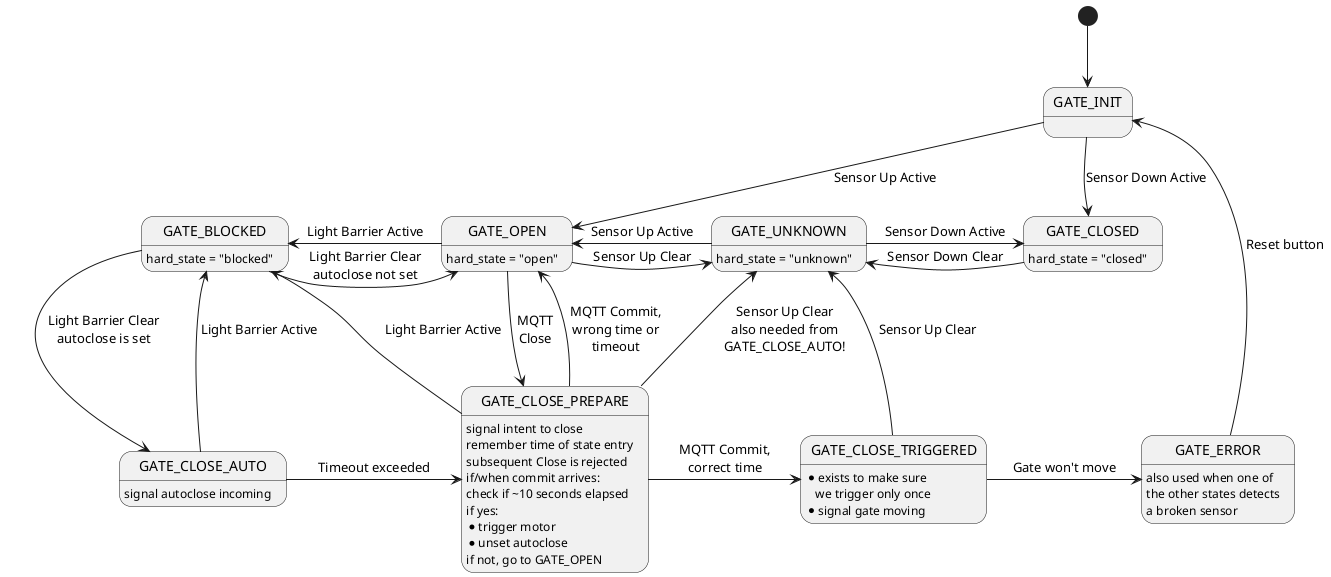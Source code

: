 @startuml

[*] --> GATE_INIT

GATE_INIT    -down-> GATE_CLOSED   : Sensor Down Active
GATE_INIT    -down-> GATE_OPEN     : Sensor Up Active

GATE_BLOCKED -right-> GATE_OPEN    : Light Barrier Clear\nautoclose not set
GATE_OPEN    -left->  GATE_BLOCKED : Light Barrier Active

GATE_UNKNOWN -right-> GATE_CLOSED  : Sensor Down Active
GATE_CLOSED  -left->  GATE_UNKNOWN : Sensor Down Clear

GATE_OPEN    -right-> GATE_UNKNOWN : Sensor Up Clear
GATE_UNKNOWN -left->  GATE_OPEN    : Sensor Up Active

GATE_OPEN:    hard_state = "open"
GATE_UNKNOWN: hard_state = "unknown"
GATE_CLOSED:  hard_state = "closed"
GATE_BLOCKED: hard_state = "blocked"


GATE_BLOCKED    -down->  GATE_CLOSE_AUTO    : Light Barrier Clear\nautoclose is set
GATE_CLOSE_AUTO -up->    GATE_BLOCKED       : Light Barrier Active
GATE_CLOSE_AUTO -right-> GATE_CLOSE_PREPARE : Timeout exceeded
GATE_CLOSE_AUTO : signal autoclose incoming

GATE_OPEN    -down->  GATE_CLOSE_PREPARE : MQTT\nClose
GATE_CLOSE_PREPARE: signal intent to close
GATE_CLOSE_PREPARE: remember time of state entry
GATE_CLOSE_PREPARE: subsequent Close is rejected
GATE_CLOSE_PREPARE: if/when commit arrives:
GATE_CLOSE_PREPARE: check if ~10 seconds elapsed
GATE_CLOSE_PREPARE: if yes:
GATE_CLOSE_PREPARE: * trigger motor
GATE_CLOSE_PREPARE: * unset autoclose
GATE_CLOSE_PREPARE: if not, go to GATE_OPEN

GATE_CLOSE_PREPARE   -up->     GATE_BLOCKED         : Light Barrier Active
GATE_CLOSE_PREPARE   -up->     GATE_UNKNOWN         : Sensor Up Clear\nalso needed from\nGATE_CLOSE_AUTO!
GATE_CLOSE_PREPARE   -up->     GATE_OPEN            : MQTT Commit,\nwrong time or\ntimeout
GATE_CLOSE_PREPARE   -right->  GATE_CLOSE_TRIGGERED : MQTT Commit,\ncorrect time

GATE_CLOSE_TRIGGERED -up->     GATE_UNKNOWN         : Sensor Up Clear
GATE_CLOSE_TRIGGERED -right->  GATE_ERROR           : Gate won't move
GATE_CLOSE_TRIGGERED: * exists to make sure\n   we trigger only once
GATE_CLOSE_TRIGGERED: * signal gate moving

GATE_ERROR           -up->     GATE_INIT            : Reset button
GATE_ERROR: also used when one of
GATE_ERROR: the other states detects
GATE_ERROR: a broken sensor

@enduml
